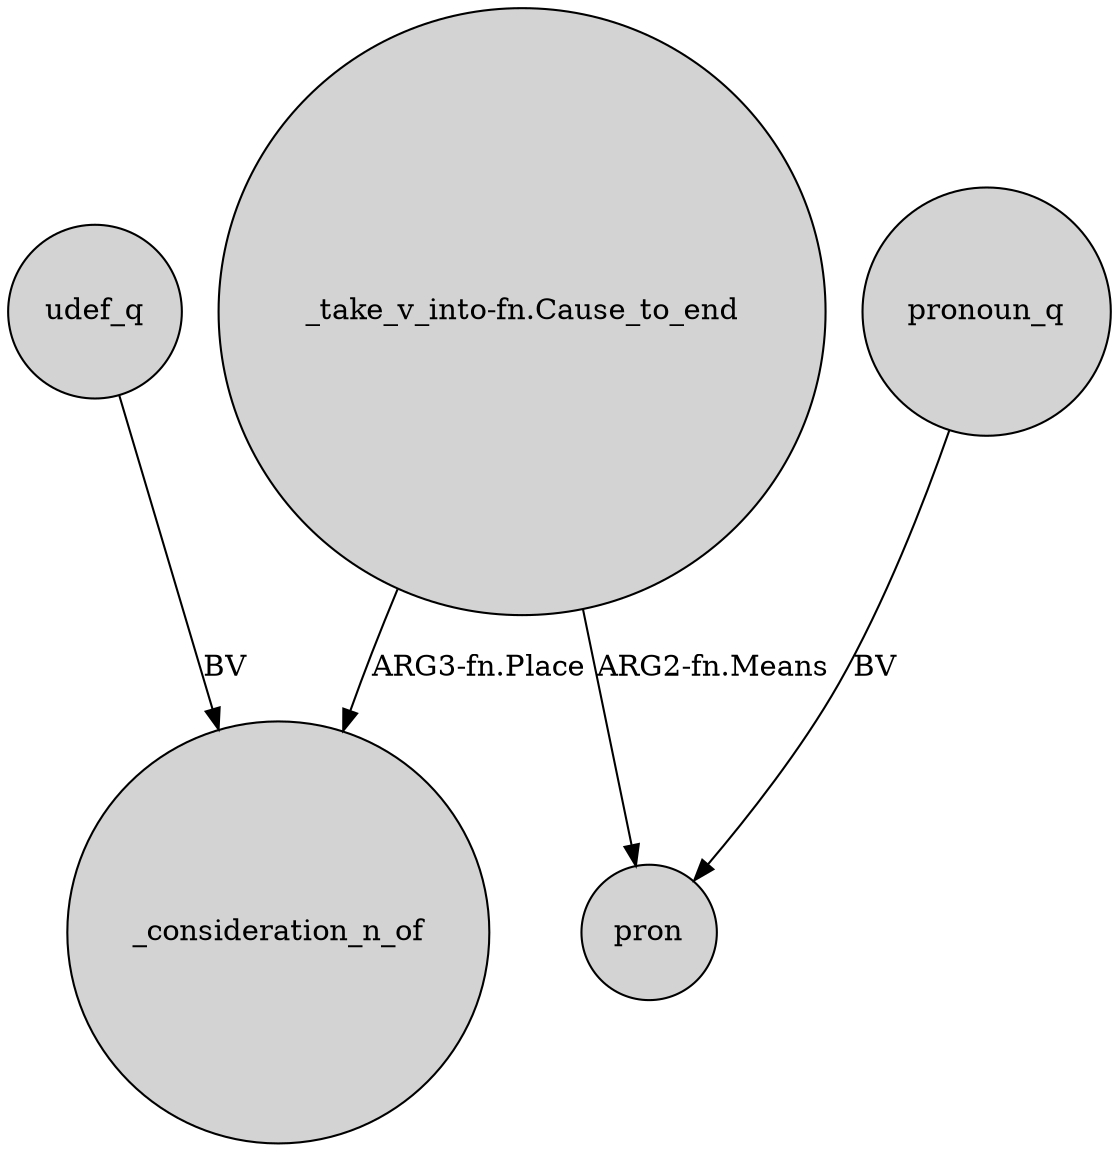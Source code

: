 digraph {
	node [shape=circle style=filled]
	"_take_v_into-fn.Cause_to_end" -> _consideration_n_of [label="ARG3-fn.Place"]
	udef_q -> _consideration_n_of [label=BV]
	"_take_v_into-fn.Cause_to_end" -> pron [label="ARG2-fn.Means"]
	pronoun_q -> pron [label=BV]
}
